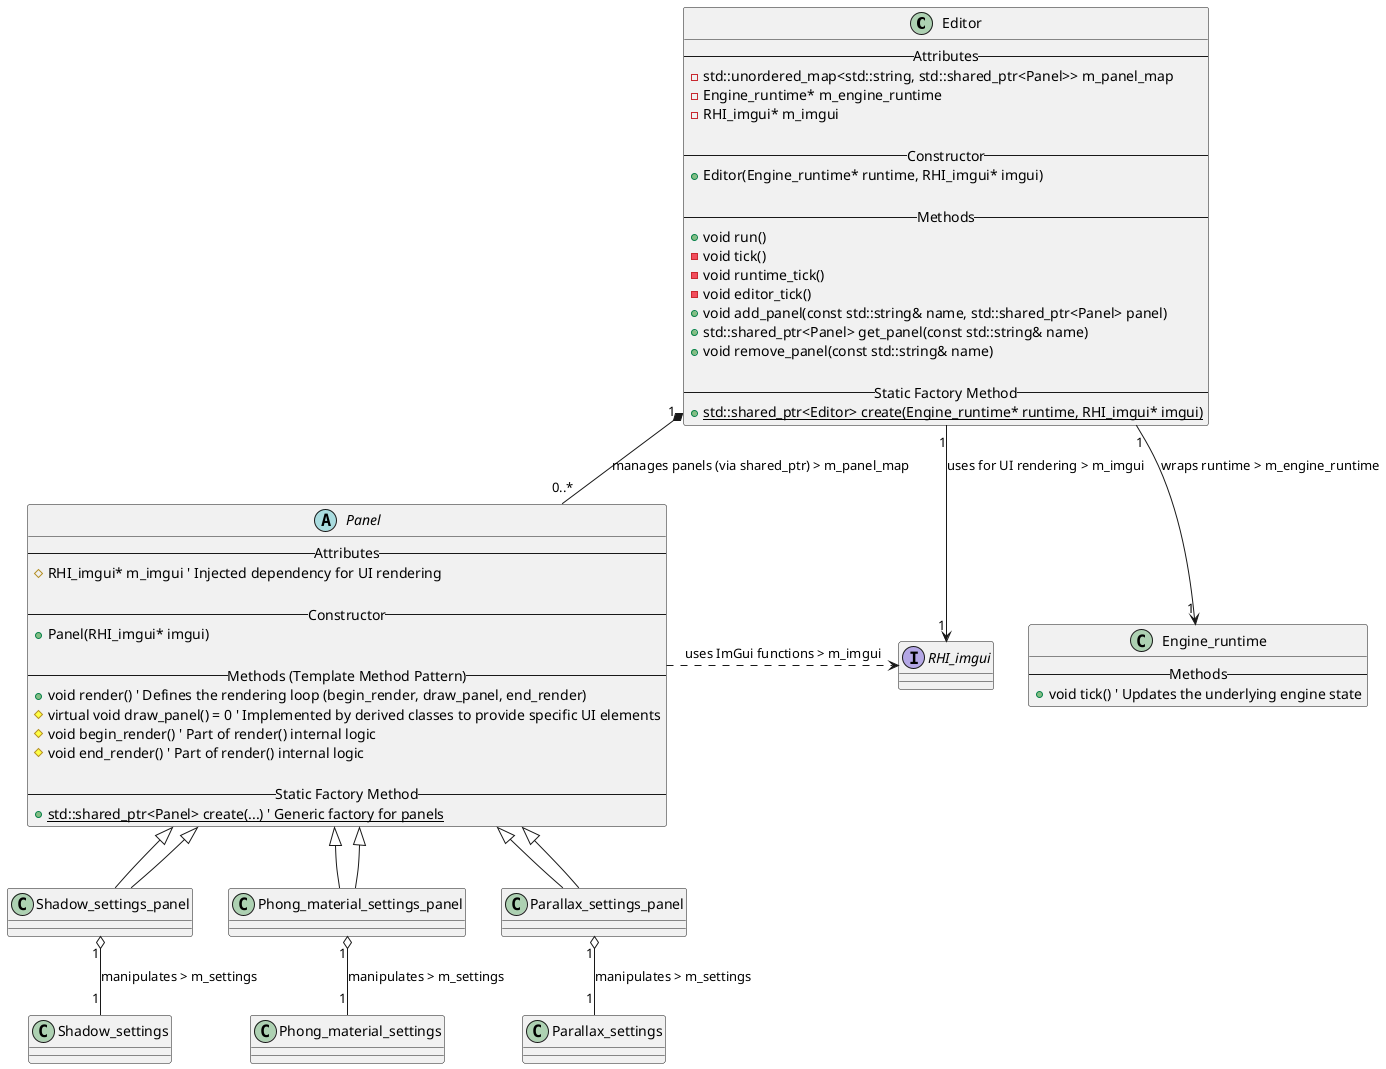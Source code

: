 @startuml
skinparam classAttributeIconVisible false



' Editor Core Classes
class Editor {
    -- Attributes --
    - std::unordered_map<std::string, std::shared_ptr<Panel>> m_panel_map
    - Engine_runtime* m_engine_runtime
    - RHI_imgui* m_imgui

    -- Constructor --
    + Editor(Engine_runtime* runtime, RHI_imgui* imgui)

    -- Methods --
    + void run()
    - void tick()
    - void runtime_tick()
    - void editor_tick()
    + void add_panel(const std::string& name, std::shared_ptr<Panel> panel)
    + std::shared_ptr<Panel> get_panel(const std::string& name)
    + void remove_panel(const std::string& name)

    -- Static Factory Method --
    + {static} std::shared_ptr<Editor> create(Engine_runtime* runtime, RHI_imgui* imgui)
}

abstract class Panel {
    -- Attributes --
    # RHI_imgui* m_imgui ' Injected dependency for UI rendering

    -- Constructor --
    + Panel(RHI_imgui* imgui)

    -- Methods (Template Method Pattern) --
    + void render() ' Defines the rendering loop (begin_render, draw_panel, end_render)
    # virtual void draw_panel() = 0 ' Implemented by derived classes to provide specific UI elements
    # void begin_render() ' Part of render() internal logic
    # void end_render() ' Part of render() internal logic

    -- Static Factory Method --
    + {static} std::shared_ptr<Panel> create(...) ' Generic factory for panels
}

' Concrete Panel Implementations
class Shadow_settings_panel extends Panel {
   
}

class Phong_material_settings_panel extends Panel {
   
}

class Parallax_settings_panel extends Panel {
  
}

' Other Core System Classes
class Engine_runtime {
    -- Methods --
    + void tick() ' Updates the underlying engine state
}

interface RHI_imgui {
   
}

' Settings Classes (data structures to be manipulated by panels)
class Shadow_settings {

}

class Phong_material_settings {

}

class Parallax_settings {

}

' Relationships

' Editor relationships
Editor "1" *-- "0..*" Panel : manages panels (via shared_ptr) > m_panel_map
Editor "1" --> "1" Engine_runtime : wraps runtime > m_engine_runtime
Editor "1" --> "1" RHI_imgui : uses for UI rendering > m_imgui

' Panel inheritance
Panel <|-- Shadow_settings_panel
Panel <|-- Phong_material_settings_panel
Panel <|-- Parallax_settings_panel

' Panel dependencies (Dependency Injection)
Panel .right.> RHI_imgui : uses ImGui functions > m_imgui

Shadow_settings_panel "1" o-- "1" Shadow_settings : manipulates > m_settings
Phong_material_settings_panel "1" o-- "1" Phong_material_settings : manipulates > m_settings
Parallax_settings_panel "1" o-- "1" Parallax_settings : manipulates > m_settings


@enduml